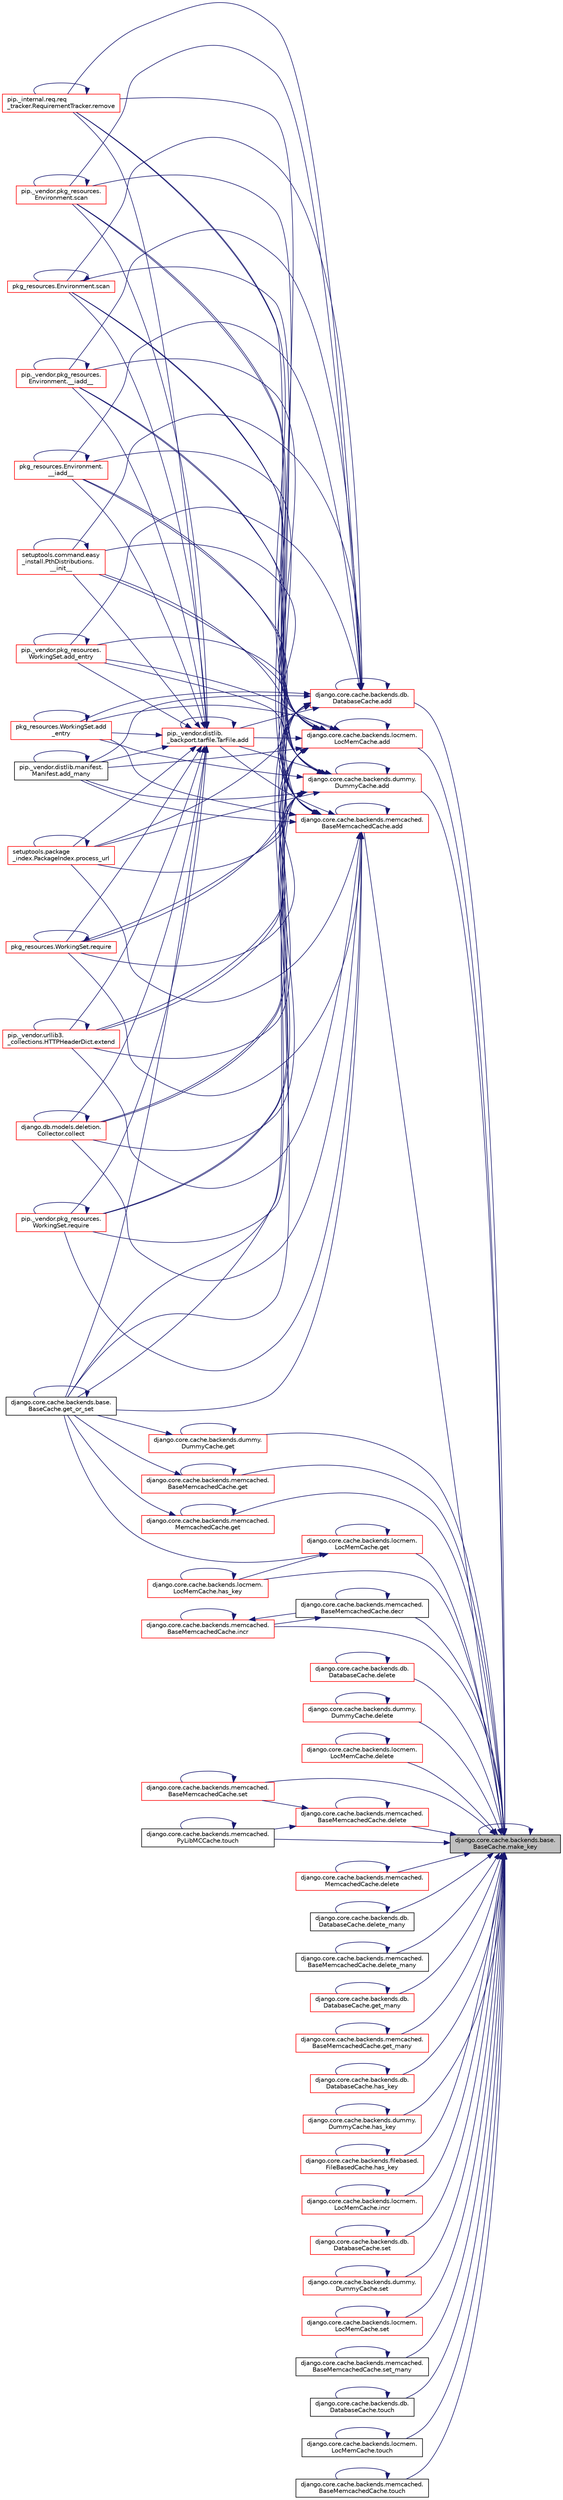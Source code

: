 digraph "django.core.cache.backends.base.BaseCache.make_key"
{
 // LATEX_PDF_SIZE
  edge [fontname="Helvetica",fontsize="10",labelfontname="Helvetica",labelfontsize="10"];
  node [fontname="Helvetica",fontsize="10",shape=record];
  rankdir="RL";
  Node1 [label="django.core.cache.backends.base.\lBaseCache.make_key",height=0.2,width=0.4,color="black", fillcolor="grey75", style="filled", fontcolor="black",tooltip=" "];
  Node1 -> Node2 [dir="back",color="midnightblue",fontsize="10",style="solid",fontname="Helvetica"];
  Node2 [label="django.core.cache.backends.db.\lDatabaseCache.add",height=0.2,width=0.4,color="red", fillcolor="white", style="filled",URL="$d7/dcb/classdjango_1_1core_1_1cache_1_1backends_1_1db_1_1_database_cache.html#ae245db38b54f728e450264e5701c6b52",tooltip=" "];
  Node2 -> Node3 [dir="back",color="midnightblue",fontsize="10",style="solid",fontname="Helvetica"];
  Node3 [label="pip._vendor.pkg_resources.\lEnvironment.__iadd__",height=0.2,width=0.4,color="red", fillcolor="white", style="filled",URL="$de/d79/classpip_1_1__vendor_1_1pkg__resources_1_1_environment.html#ad026f479ac7031c92cf7cec14cef654f",tooltip=" "];
  Node3 -> Node3 [dir="back",color="midnightblue",fontsize="10",style="solid",fontname="Helvetica"];
  Node2 -> Node10 [dir="back",color="midnightblue",fontsize="10",style="solid",fontname="Helvetica"];
  Node10 [label="pkg_resources.Environment.\l__iadd__",height=0.2,width=0.4,color="red", fillcolor="white", style="filled",URL="$dd/d81/classpkg__resources_1_1_environment.html#ac8fc54442fe5e9c647b57320e7ccf78a",tooltip=" "];
  Node10 -> Node10 [dir="back",color="midnightblue",fontsize="10",style="solid",fontname="Helvetica"];
  Node2 -> Node11 [dir="back",color="midnightblue",fontsize="10",style="solid",fontname="Helvetica"];
  Node11 [label="setuptools.command.easy\l_install.PthDistributions.\l__init__",height=0.2,width=0.4,color="red", fillcolor="white", style="filled",URL="$d2/d49/classsetuptools_1_1command_1_1easy__install_1_1_pth_distributions.html#a1ca1a1ca566543e0e54d7ae015a16dc5",tooltip=" "];
  Node11 -> Node11 [dir="back",color="midnightblue",fontsize="10",style="solid",fontname="Helvetica"];
  Node2 -> Node2 [dir="back",color="midnightblue",fontsize="10",style="solid",fontname="Helvetica"];
  Node2 -> Node66 [dir="back",color="midnightblue",fontsize="10",style="solid",fontname="Helvetica"];
  Node66 [label="pip._vendor.distlib.\l_backport.tarfile.TarFile.add",height=0.2,width=0.4,color="red", fillcolor="white", style="filled",URL="$d7/d1d/classpip_1_1__vendor_1_1distlib_1_1__backport_1_1tarfile_1_1_tar_file.html#a79067a66314d66032cb43144c54355a2",tooltip=" "];
  Node66 -> Node3 [dir="back",color="midnightblue",fontsize="10",style="solid",fontname="Helvetica"];
  Node66 -> Node10 [dir="back",color="midnightblue",fontsize="10",style="solid",fontname="Helvetica"];
  Node66 -> Node11 [dir="back",color="midnightblue",fontsize="10",style="solid",fontname="Helvetica"];
  Node66 -> Node66 [dir="back",color="midnightblue",fontsize="10",style="solid",fontname="Helvetica"];
  Node66 -> Node67 [dir="back",color="midnightblue",fontsize="10",style="solid",fontname="Helvetica"];
  Node67 [label="pip._vendor.pkg_resources.\lWorkingSet.add_entry",height=0.2,width=0.4,color="red", fillcolor="white", style="filled",URL="$da/d4f/classpip_1_1__vendor_1_1pkg__resources_1_1_working_set.html#a10dbfcb72bfdc7c7b16d764c7002a87d",tooltip=" "];
  Node67 -> Node67 [dir="back",color="midnightblue",fontsize="10",style="solid",fontname="Helvetica"];
  Node66 -> Node70 [dir="back",color="midnightblue",fontsize="10",style="solid",fontname="Helvetica"];
  Node70 [label="pkg_resources.WorkingSet.add\l_entry",height=0.2,width=0.4,color="red", fillcolor="white", style="filled",URL="$d5/d96/classpkg__resources_1_1_working_set.html#aed20abcb6a85cdc25dff1686ad480958",tooltip=" "];
  Node70 -> Node70 [dir="back",color="midnightblue",fontsize="10",style="solid",fontname="Helvetica"];
  Node66 -> Node71 [dir="back",color="midnightblue",fontsize="10",style="solid",fontname="Helvetica"];
  Node71 [label="pip._vendor.distlib.manifest.\lManifest.add_many",height=0.2,width=0.4,color="black", fillcolor="white", style="filled",URL="$d2/d05/classpip_1_1__vendor_1_1distlib_1_1manifest_1_1_manifest.html#aa18ac58e0425c6d4de8ac182a52145fe",tooltip=" "];
  Node71 -> Node71 [dir="back",color="midnightblue",fontsize="10",style="solid",fontname="Helvetica"];
  Node66 -> Node37 [dir="back",color="midnightblue",fontsize="10",style="solid",fontname="Helvetica"];
  Node37 [label="django.db.models.deletion.\lCollector.collect",height=0.2,width=0.4,color="red", fillcolor="white", style="filled",URL="$d8/dc4/classdjango_1_1db_1_1models_1_1deletion_1_1_collector.html#a44e7793473ae99b03633319af84ad54a",tooltip=" "];
  Node37 -> Node37 [dir="back",color="midnightblue",fontsize="10",style="solid",fontname="Helvetica"];
  Node66 -> Node72 [dir="back",color="midnightblue",fontsize="10",style="solid",fontname="Helvetica"];
  Node72 [label="pip._vendor.urllib3.\l_collections.HTTPHeaderDict.extend",height=0.2,width=0.4,color="red", fillcolor="white", style="filled",URL="$d8/dc7/classpip_1_1__vendor_1_1urllib3_1_1__collections_1_1_h_t_t_p_header_dict.html#a04ea7ef53fe3916a040ec0e8cacc6581",tooltip=" "];
  Node72 -> Node72 [dir="back",color="midnightblue",fontsize="10",style="solid",fontname="Helvetica"];
  Node66 -> Node73 [dir="back",color="midnightblue",fontsize="10",style="solid",fontname="Helvetica"];
  Node73 [label="django.core.cache.backends.base.\lBaseCache.get_or_set",height=0.2,width=0.4,color="black", fillcolor="white", style="filled",URL="$d0/d87/classdjango_1_1core_1_1cache_1_1backends_1_1base_1_1_base_cache.html#ab8fb6d32aa82d027f181414df0f562b3",tooltip=" "];
  Node73 -> Node73 [dir="back",color="midnightblue",fontsize="10",style="solid",fontname="Helvetica"];
  Node66 -> Node74 [dir="back",color="midnightblue",fontsize="10",style="solid",fontname="Helvetica"];
  Node74 [label="setuptools.package\l_index.PackageIndex.process_url",height=0.2,width=0.4,color="red", fillcolor="white", style="filled",URL="$d4/dea/classsetuptools_1_1package__index_1_1_package_index.html#a537fc87df159c2474b7fa0ccac56513d",tooltip=" "];
  Node74 -> Node74 [dir="back",color="midnightblue",fontsize="10",style="solid",fontname="Helvetica"];
  Node66 -> Node84 [dir="back",color="midnightblue",fontsize="10",style="solid",fontname="Helvetica"];
  Node84 [label="pip._internal.req.req\l_tracker.RequirementTracker.remove",height=0.2,width=0.4,color="red", fillcolor="white", style="filled",URL="$da/d8b/classpip_1_1__internal_1_1req_1_1req__tracker_1_1_requirement_tracker.html#a2b63d916ecf3d02c4eb7339df7d2dc3f",tooltip=" "];
  Node84 -> Node84 [dir="back",color="midnightblue",fontsize="10",style="solid",fontname="Helvetica"];
  Node66 -> Node211 [dir="back",color="midnightblue",fontsize="10",style="solid",fontname="Helvetica"];
  Node211 [label="pip._vendor.pkg_resources.\lWorkingSet.require",height=0.2,width=0.4,color="red", fillcolor="white", style="filled",URL="$da/d4f/classpip_1_1__vendor_1_1pkg__resources_1_1_working_set.html#a3e06498f30579d47e25fffe036206a80",tooltip=" "];
  Node211 -> Node211 [dir="back",color="midnightblue",fontsize="10",style="solid",fontname="Helvetica"];
  Node66 -> Node217 [dir="back",color="midnightblue",fontsize="10",style="solid",fontname="Helvetica"];
  Node217 [label="pkg_resources.WorkingSet.require",height=0.2,width=0.4,color="red", fillcolor="white", style="filled",URL="$d5/d96/classpkg__resources_1_1_working_set.html#a335262cb577b8fa37a8fa92cff024cf9",tooltip=" "];
  Node217 -> Node217 [dir="back",color="midnightblue",fontsize="10",style="solid",fontname="Helvetica"];
  Node66 -> Node218 [dir="back",color="midnightblue",fontsize="10",style="solid",fontname="Helvetica"];
  Node218 [label="pip._vendor.pkg_resources.\lEnvironment.scan",height=0.2,width=0.4,color="red", fillcolor="white", style="filled",URL="$de/d79/classpip_1_1__vendor_1_1pkg__resources_1_1_environment.html#ab899471d6564a9869592df78700a24f1",tooltip=" "];
  Node218 -> Node218 [dir="back",color="midnightblue",fontsize="10",style="solid",fontname="Helvetica"];
  Node66 -> Node221 [dir="back",color="midnightblue",fontsize="10",style="solid",fontname="Helvetica"];
  Node221 [label="pkg_resources.Environment.scan",height=0.2,width=0.4,color="red", fillcolor="white", style="filled",URL="$dd/d81/classpkg__resources_1_1_environment.html#a2dd1caa73a329d4c50b0ab9fdec9c1d4",tooltip=" "];
  Node221 -> Node221 [dir="back",color="midnightblue",fontsize="10",style="solid",fontname="Helvetica"];
  Node2 -> Node67 [dir="back",color="midnightblue",fontsize="10",style="solid",fontname="Helvetica"];
  Node2 -> Node70 [dir="back",color="midnightblue",fontsize="10",style="solid",fontname="Helvetica"];
  Node2 -> Node71 [dir="back",color="midnightblue",fontsize="10",style="solid",fontname="Helvetica"];
  Node2 -> Node37 [dir="back",color="midnightblue",fontsize="10",style="solid",fontname="Helvetica"];
  Node2 -> Node72 [dir="back",color="midnightblue",fontsize="10",style="solid",fontname="Helvetica"];
  Node2 -> Node73 [dir="back",color="midnightblue",fontsize="10",style="solid",fontname="Helvetica"];
  Node2 -> Node74 [dir="back",color="midnightblue",fontsize="10",style="solid",fontname="Helvetica"];
  Node2 -> Node84 [dir="back",color="midnightblue",fontsize="10",style="solid",fontname="Helvetica"];
  Node2 -> Node211 [dir="back",color="midnightblue",fontsize="10",style="solid",fontname="Helvetica"];
  Node2 -> Node217 [dir="back",color="midnightblue",fontsize="10",style="solid",fontname="Helvetica"];
  Node2 -> Node218 [dir="back",color="midnightblue",fontsize="10",style="solid",fontname="Helvetica"];
  Node2 -> Node221 [dir="back",color="midnightblue",fontsize="10",style="solid",fontname="Helvetica"];
  Node1 -> Node678 [dir="back",color="midnightblue",fontsize="10",style="solid",fontname="Helvetica"];
  Node678 [label="django.core.cache.backends.dummy.\lDummyCache.add",height=0.2,width=0.4,color="red", fillcolor="white", style="filled",URL="$d6/db9/classdjango_1_1core_1_1cache_1_1backends_1_1dummy_1_1_dummy_cache.html#a01b7633a8c2530f33d4bb79fed4425dd",tooltip=" "];
  Node678 -> Node3 [dir="back",color="midnightblue",fontsize="10",style="solid",fontname="Helvetica"];
  Node678 -> Node10 [dir="back",color="midnightblue",fontsize="10",style="solid",fontname="Helvetica"];
  Node678 -> Node11 [dir="back",color="midnightblue",fontsize="10",style="solid",fontname="Helvetica"];
  Node678 -> Node678 [dir="back",color="midnightblue",fontsize="10",style="solid",fontname="Helvetica"];
  Node678 -> Node66 [dir="back",color="midnightblue",fontsize="10",style="solid",fontname="Helvetica"];
  Node678 -> Node67 [dir="back",color="midnightblue",fontsize="10",style="solid",fontname="Helvetica"];
  Node678 -> Node70 [dir="back",color="midnightblue",fontsize="10",style="solid",fontname="Helvetica"];
  Node678 -> Node71 [dir="back",color="midnightblue",fontsize="10",style="solid",fontname="Helvetica"];
  Node678 -> Node37 [dir="back",color="midnightblue",fontsize="10",style="solid",fontname="Helvetica"];
  Node678 -> Node72 [dir="back",color="midnightblue",fontsize="10",style="solid",fontname="Helvetica"];
  Node678 -> Node73 [dir="back",color="midnightblue",fontsize="10",style="solid",fontname="Helvetica"];
  Node678 -> Node74 [dir="back",color="midnightblue",fontsize="10",style="solid",fontname="Helvetica"];
  Node678 -> Node84 [dir="back",color="midnightblue",fontsize="10",style="solid",fontname="Helvetica"];
  Node678 -> Node211 [dir="back",color="midnightblue",fontsize="10",style="solid",fontname="Helvetica"];
  Node678 -> Node217 [dir="back",color="midnightblue",fontsize="10",style="solid",fontname="Helvetica"];
  Node678 -> Node218 [dir="back",color="midnightblue",fontsize="10",style="solid",fontname="Helvetica"];
  Node678 -> Node221 [dir="back",color="midnightblue",fontsize="10",style="solid",fontname="Helvetica"];
  Node1 -> Node679 [dir="back",color="midnightblue",fontsize="10",style="solid",fontname="Helvetica"];
  Node679 [label="django.core.cache.backends.locmem.\lLocMemCache.add",height=0.2,width=0.4,color="red", fillcolor="white", style="filled",URL="$de/d7d/classdjango_1_1core_1_1cache_1_1backends_1_1locmem_1_1_loc_mem_cache.html#ab05195df25c098785f41338732f157ec",tooltip=" "];
  Node679 -> Node3 [dir="back",color="midnightblue",fontsize="10",style="solid",fontname="Helvetica"];
  Node679 -> Node10 [dir="back",color="midnightblue",fontsize="10",style="solid",fontname="Helvetica"];
  Node679 -> Node11 [dir="back",color="midnightblue",fontsize="10",style="solid",fontname="Helvetica"];
  Node679 -> Node679 [dir="back",color="midnightblue",fontsize="10",style="solid",fontname="Helvetica"];
  Node679 -> Node66 [dir="back",color="midnightblue",fontsize="10",style="solid",fontname="Helvetica"];
  Node679 -> Node67 [dir="back",color="midnightblue",fontsize="10",style="solid",fontname="Helvetica"];
  Node679 -> Node70 [dir="back",color="midnightblue",fontsize="10",style="solid",fontname="Helvetica"];
  Node679 -> Node71 [dir="back",color="midnightblue",fontsize="10",style="solid",fontname="Helvetica"];
  Node679 -> Node37 [dir="back",color="midnightblue",fontsize="10",style="solid",fontname="Helvetica"];
  Node679 -> Node72 [dir="back",color="midnightblue",fontsize="10",style="solid",fontname="Helvetica"];
  Node679 -> Node73 [dir="back",color="midnightblue",fontsize="10",style="solid",fontname="Helvetica"];
  Node679 -> Node74 [dir="back",color="midnightblue",fontsize="10",style="solid",fontname="Helvetica"];
  Node679 -> Node84 [dir="back",color="midnightblue",fontsize="10",style="solid",fontname="Helvetica"];
  Node679 -> Node211 [dir="back",color="midnightblue",fontsize="10",style="solid",fontname="Helvetica"];
  Node679 -> Node217 [dir="back",color="midnightblue",fontsize="10",style="solid",fontname="Helvetica"];
  Node679 -> Node218 [dir="back",color="midnightblue",fontsize="10",style="solid",fontname="Helvetica"];
  Node679 -> Node221 [dir="back",color="midnightblue",fontsize="10",style="solid",fontname="Helvetica"];
  Node1 -> Node680 [dir="back",color="midnightblue",fontsize="10",style="solid",fontname="Helvetica"];
  Node680 [label="django.core.cache.backends.memcached.\lBaseMemcachedCache.add",height=0.2,width=0.4,color="red", fillcolor="white", style="filled",URL="$d3/d36/classdjango_1_1core_1_1cache_1_1backends_1_1memcached_1_1_base_memcached_cache.html#a90346e1cd24f09ee4cb5e97be36a2419",tooltip=" "];
  Node680 -> Node3 [dir="back",color="midnightblue",fontsize="10",style="solid",fontname="Helvetica"];
  Node680 -> Node10 [dir="back",color="midnightblue",fontsize="10",style="solid",fontname="Helvetica"];
  Node680 -> Node11 [dir="back",color="midnightblue",fontsize="10",style="solid",fontname="Helvetica"];
  Node680 -> Node680 [dir="back",color="midnightblue",fontsize="10",style="solid",fontname="Helvetica"];
  Node680 -> Node66 [dir="back",color="midnightblue",fontsize="10",style="solid",fontname="Helvetica"];
  Node680 -> Node67 [dir="back",color="midnightblue",fontsize="10",style="solid",fontname="Helvetica"];
  Node680 -> Node70 [dir="back",color="midnightblue",fontsize="10",style="solid",fontname="Helvetica"];
  Node680 -> Node71 [dir="back",color="midnightblue",fontsize="10",style="solid",fontname="Helvetica"];
  Node680 -> Node37 [dir="back",color="midnightblue",fontsize="10",style="solid",fontname="Helvetica"];
  Node680 -> Node72 [dir="back",color="midnightblue",fontsize="10",style="solid",fontname="Helvetica"];
  Node680 -> Node73 [dir="back",color="midnightblue",fontsize="10",style="solid",fontname="Helvetica"];
  Node680 -> Node74 [dir="back",color="midnightblue",fontsize="10",style="solid",fontname="Helvetica"];
  Node680 -> Node84 [dir="back",color="midnightblue",fontsize="10",style="solid",fontname="Helvetica"];
  Node680 -> Node211 [dir="back",color="midnightblue",fontsize="10",style="solid",fontname="Helvetica"];
  Node680 -> Node217 [dir="back",color="midnightblue",fontsize="10",style="solid",fontname="Helvetica"];
  Node680 -> Node218 [dir="back",color="midnightblue",fontsize="10",style="solid",fontname="Helvetica"];
  Node680 -> Node221 [dir="back",color="midnightblue",fontsize="10",style="solid",fontname="Helvetica"];
  Node1 -> Node681 [dir="back",color="midnightblue",fontsize="10",style="solid",fontname="Helvetica"];
  Node681 [label="django.core.cache.backends.memcached.\lBaseMemcachedCache.decr",height=0.2,width=0.4,color="black", fillcolor="white", style="filled",URL="$d3/d36/classdjango_1_1core_1_1cache_1_1backends_1_1memcached_1_1_base_memcached_cache.html#a602c0679ea26957ad37dff4ad50390fc",tooltip=" "];
  Node681 -> Node681 [dir="back",color="midnightblue",fontsize="10",style="solid",fontname="Helvetica"];
  Node681 -> Node682 [dir="back",color="midnightblue",fontsize="10",style="solid",fontname="Helvetica"];
  Node682 [label="django.core.cache.backends.memcached.\lBaseMemcachedCache.incr",height=0.2,width=0.4,color="red", fillcolor="white", style="filled",URL="$d3/d36/classdjango_1_1core_1_1cache_1_1backends_1_1memcached_1_1_base_memcached_cache.html#a9df7c559d6a3d0fd11e821aec0b09115",tooltip=" "];
  Node682 -> Node681 [dir="back",color="midnightblue",fontsize="10",style="solid",fontname="Helvetica"];
  Node682 -> Node682 [dir="back",color="midnightblue",fontsize="10",style="solid",fontname="Helvetica"];
  Node1 -> Node683 [dir="back",color="midnightblue",fontsize="10",style="solid",fontname="Helvetica"];
  Node683 [label="django.core.cache.backends.db.\lDatabaseCache.delete",height=0.2,width=0.4,color="red", fillcolor="white", style="filled",URL="$d7/dcb/classdjango_1_1core_1_1cache_1_1backends_1_1db_1_1_database_cache.html#ac676b836af729b7a68b7f6f961786122",tooltip=" "];
  Node683 -> Node683 [dir="back",color="midnightblue",fontsize="10",style="solid",fontname="Helvetica"];
  Node1 -> Node684 [dir="back",color="midnightblue",fontsize="10",style="solid",fontname="Helvetica"];
  Node684 [label="django.core.cache.backends.dummy.\lDummyCache.delete",height=0.2,width=0.4,color="red", fillcolor="white", style="filled",URL="$d6/db9/classdjango_1_1core_1_1cache_1_1backends_1_1dummy_1_1_dummy_cache.html#a7ca60b88843cf54787d93aef7385f8ec",tooltip=" "];
  Node684 -> Node684 [dir="back",color="midnightblue",fontsize="10",style="solid",fontname="Helvetica"];
  Node1 -> Node685 [dir="back",color="midnightblue",fontsize="10",style="solid",fontname="Helvetica"];
  Node685 [label="django.core.cache.backends.locmem.\lLocMemCache.delete",height=0.2,width=0.4,color="red", fillcolor="white", style="filled",URL="$de/d7d/classdjango_1_1core_1_1cache_1_1backends_1_1locmem_1_1_loc_mem_cache.html#a88aa484a0388b02b665765bdfb4a3c4d",tooltip=" "];
  Node685 -> Node685 [dir="back",color="midnightblue",fontsize="10",style="solid",fontname="Helvetica"];
  Node1 -> Node686 [dir="back",color="midnightblue",fontsize="10",style="solid",fontname="Helvetica"];
  Node686 [label="django.core.cache.backends.memcached.\lBaseMemcachedCache.delete",height=0.2,width=0.4,color="red", fillcolor="white", style="filled",URL="$d3/d36/classdjango_1_1core_1_1cache_1_1backends_1_1memcached_1_1_base_memcached_cache.html#a54a28ee9f16dabbad5486259aa951701",tooltip=" "];
  Node686 -> Node686 [dir="back",color="midnightblue",fontsize="10",style="solid",fontname="Helvetica"];
  Node686 -> Node687 [dir="back",color="midnightblue",fontsize="10",style="solid",fontname="Helvetica"];
  Node687 [label="django.core.cache.backends.memcached.\lBaseMemcachedCache.set",height=0.2,width=0.4,color="red", fillcolor="white", style="filled",URL="$d3/d36/classdjango_1_1core_1_1cache_1_1backends_1_1memcached_1_1_base_memcached_cache.html#a3291e3f397232802e6e061eb08ab6cac",tooltip=" "];
  Node687 -> Node687 [dir="back",color="midnightblue",fontsize="10",style="solid",fontname="Helvetica"];
  Node686 -> Node703 [dir="back",color="midnightblue",fontsize="10",style="solid",fontname="Helvetica"];
  Node703 [label="django.core.cache.backends.memcached.\lPyLibMCCache.touch",height=0.2,width=0.4,color="black", fillcolor="white", style="filled",URL="$d4/d40/classdjango_1_1core_1_1cache_1_1backends_1_1memcached_1_1_py_lib_m_c_cache.html#a51e0340c39830f0efc7d5f876187d35c",tooltip=" "];
  Node703 -> Node703 [dir="back",color="midnightblue",fontsize="10",style="solid",fontname="Helvetica"];
  Node1 -> Node704 [dir="back",color="midnightblue",fontsize="10",style="solid",fontname="Helvetica"];
  Node704 [label="django.core.cache.backends.memcached.\lMemcachedCache.delete",height=0.2,width=0.4,color="red", fillcolor="white", style="filled",URL="$dd/d33/classdjango_1_1core_1_1cache_1_1backends_1_1memcached_1_1_memcached_cache.html#a63f8c602072b2c6e3c557caa012de90f",tooltip=" "];
  Node704 -> Node704 [dir="back",color="midnightblue",fontsize="10",style="solid",fontname="Helvetica"];
  Node1 -> Node705 [dir="back",color="midnightblue",fontsize="10",style="solid",fontname="Helvetica"];
  Node705 [label="django.core.cache.backends.db.\lDatabaseCache.delete_many",height=0.2,width=0.4,color="black", fillcolor="white", style="filled",URL="$d7/dcb/classdjango_1_1core_1_1cache_1_1backends_1_1db_1_1_database_cache.html#a1ec57aedaf774769751044a407b5807b",tooltip=" "];
  Node705 -> Node705 [dir="back",color="midnightblue",fontsize="10",style="solid",fontname="Helvetica"];
  Node1 -> Node706 [dir="back",color="midnightblue",fontsize="10",style="solid",fontname="Helvetica"];
  Node706 [label="django.core.cache.backends.memcached.\lBaseMemcachedCache.delete_many",height=0.2,width=0.4,color="black", fillcolor="white", style="filled",URL="$d3/d36/classdjango_1_1core_1_1cache_1_1backends_1_1memcached_1_1_base_memcached_cache.html#a2d94e3b39324dcb906bfe0dd5ce332df",tooltip=" "];
  Node706 -> Node706 [dir="back",color="midnightblue",fontsize="10",style="solid",fontname="Helvetica"];
  Node1 -> Node707 [dir="back",color="midnightblue",fontsize="10",style="solid",fontname="Helvetica"];
  Node707 [label="django.core.cache.backends.dummy.\lDummyCache.get",height=0.2,width=0.4,color="red", fillcolor="white", style="filled",URL="$d6/db9/classdjango_1_1core_1_1cache_1_1backends_1_1dummy_1_1_dummy_cache.html#a0fc74695be5f1d34eaae4f5455edbd0d",tooltip=" "];
  Node707 -> Node707 [dir="back",color="midnightblue",fontsize="10",style="solid",fontname="Helvetica"];
  Node707 -> Node73 [dir="back",color="midnightblue",fontsize="10",style="solid",fontname="Helvetica"];
  Node1 -> Node708 [dir="back",color="midnightblue",fontsize="10",style="solid",fontname="Helvetica"];
  Node708 [label="django.core.cache.backends.locmem.\lLocMemCache.get",height=0.2,width=0.4,color="red", fillcolor="white", style="filled",URL="$de/d7d/classdjango_1_1core_1_1cache_1_1backends_1_1locmem_1_1_loc_mem_cache.html#aee6e4a6fe8779d9f0013121059401510",tooltip=" "];
  Node708 -> Node708 [dir="back",color="midnightblue",fontsize="10",style="solid",fontname="Helvetica"];
  Node708 -> Node73 [dir="back",color="midnightblue",fontsize="10",style="solid",fontname="Helvetica"];
  Node708 -> Node709 [dir="back",color="midnightblue",fontsize="10",style="solid",fontname="Helvetica"];
  Node709 [label="django.core.cache.backends.locmem.\lLocMemCache.has_key",height=0.2,width=0.4,color="red", fillcolor="white", style="filled",URL="$de/d7d/classdjango_1_1core_1_1cache_1_1backends_1_1locmem_1_1_loc_mem_cache.html#a55882be07c842c8770fb0c5dc3bda88d",tooltip=" "];
  Node709 -> Node709 [dir="back",color="midnightblue",fontsize="10",style="solid",fontname="Helvetica"];
  Node1 -> Node710 [dir="back",color="midnightblue",fontsize="10",style="solid",fontname="Helvetica"];
  Node710 [label="django.core.cache.backends.memcached.\lBaseMemcachedCache.get",height=0.2,width=0.4,color="red", fillcolor="white", style="filled",URL="$d3/d36/classdjango_1_1core_1_1cache_1_1backends_1_1memcached_1_1_base_memcached_cache.html#a5eb7dd71de7705fc8cba12fc5d441cd7",tooltip=" "];
  Node710 -> Node710 [dir="back",color="midnightblue",fontsize="10",style="solid",fontname="Helvetica"];
  Node710 -> Node73 [dir="back",color="midnightblue",fontsize="10",style="solid",fontname="Helvetica"];
  Node1 -> Node711 [dir="back",color="midnightblue",fontsize="10",style="solid",fontname="Helvetica"];
  Node711 [label="django.core.cache.backends.memcached.\lMemcachedCache.get",height=0.2,width=0.4,color="red", fillcolor="white", style="filled",URL="$dd/d33/classdjango_1_1core_1_1cache_1_1backends_1_1memcached_1_1_memcached_cache.html#a4fffdac71b14afe3d1ab61082c70a179",tooltip=" "];
  Node711 -> Node711 [dir="back",color="midnightblue",fontsize="10",style="solid",fontname="Helvetica"];
  Node711 -> Node73 [dir="back",color="midnightblue",fontsize="10",style="solid",fontname="Helvetica"];
  Node1 -> Node712 [dir="back",color="midnightblue",fontsize="10",style="solid",fontname="Helvetica"];
  Node712 [label="django.core.cache.backends.db.\lDatabaseCache.get_many",height=0.2,width=0.4,color="red", fillcolor="white", style="filled",URL="$d7/dcb/classdjango_1_1core_1_1cache_1_1backends_1_1db_1_1_database_cache.html#afbcf180cfd0ed6a33427025206706ad3",tooltip=" "];
  Node712 -> Node712 [dir="back",color="midnightblue",fontsize="10",style="solid",fontname="Helvetica"];
  Node1 -> Node713 [dir="back",color="midnightblue",fontsize="10",style="solid",fontname="Helvetica"];
  Node713 [label="django.core.cache.backends.memcached.\lBaseMemcachedCache.get_many",height=0.2,width=0.4,color="red", fillcolor="white", style="filled",URL="$d3/d36/classdjango_1_1core_1_1cache_1_1backends_1_1memcached_1_1_base_memcached_cache.html#a9e82e226f73591dfa25f179ce7119815",tooltip=" "];
  Node713 -> Node713 [dir="back",color="midnightblue",fontsize="10",style="solid",fontname="Helvetica"];
  Node1 -> Node208 [dir="back",color="midnightblue",fontsize="10",style="solid",fontname="Helvetica"];
  Node208 [label="django.core.cache.backends.db.\lDatabaseCache.has_key",height=0.2,width=0.4,color="red", fillcolor="white", style="filled",URL="$d7/dcb/classdjango_1_1core_1_1cache_1_1backends_1_1db_1_1_database_cache.html#a612889ad62de99366e4b53f7f2925142",tooltip=" "];
  Node208 -> Node208 [dir="back",color="midnightblue",fontsize="10",style="solid",fontname="Helvetica"];
  Node1 -> Node714 [dir="back",color="midnightblue",fontsize="10",style="solid",fontname="Helvetica"];
  Node714 [label="django.core.cache.backends.dummy.\lDummyCache.has_key",height=0.2,width=0.4,color="red", fillcolor="white", style="filled",URL="$d6/db9/classdjango_1_1core_1_1cache_1_1backends_1_1dummy_1_1_dummy_cache.html#a619b85c82617704dbd683275d77a275c",tooltip=" "];
  Node714 -> Node714 [dir="back",color="midnightblue",fontsize="10",style="solid",fontname="Helvetica"];
  Node1 -> Node246 [dir="back",color="midnightblue",fontsize="10",style="solid",fontname="Helvetica"];
  Node246 [label="django.core.cache.backends.filebased.\lFileBasedCache.has_key",height=0.2,width=0.4,color="red", fillcolor="white", style="filled",URL="$df/d01/classdjango_1_1core_1_1cache_1_1backends_1_1filebased_1_1_file_based_cache.html#acc9205b707f45376c76cd02779d52dc2",tooltip=" "];
  Node246 -> Node246 [dir="back",color="midnightblue",fontsize="10",style="solid",fontname="Helvetica"];
  Node1 -> Node709 [dir="back",color="midnightblue",fontsize="10",style="solid",fontname="Helvetica"];
  Node1 -> Node715 [dir="back",color="midnightblue",fontsize="10",style="solid",fontname="Helvetica"];
  Node715 [label="django.core.cache.backends.locmem.\lLocMemCache.incr",height=0.2,width=0.4,color="red", fillcolor="white", style="filled",URL="$de/d7d/classdjango_1_1core_1_1cache_1_1backends_1_1locmem_1_1_loc_mem_cache.html#a3f24046c9d618f8843cf4cd904ed0243",tooltip=" "];
  Node715 -> Node715 [dir="back",color="midnightblue",fontsize="10",style="solid",fontname="Helvetica"];
  Node1 -> Node682 [dir="back",color="midnightblue",fontsize="10",style="solid",fontname="Helvetica"];
  Node1 -> Node1 [dir="back",color="midnightblue",fontsize="10",style="solid",fontname="Helvetica"];
  Node1 -> Node716 [dir="back",color="midnightblue",fontsize="10",style="solid",fontname="Helvetica"];
  Node716 [label="django.core.cache.backends.db.\lDatabaseCache.set",height=0.2,width=0.4,color="red", fillcolor="white", style="filled",URL="$d7/dcb/classdjango_1_1core_1_1cache_1_1backends_1_1db_1_1_database_cache.html#a07cc9ad1f391bb937b3d3fbfc51a967b",tooltip=" "];
  Node716 -> Node716 [dir="back",color="midnightblue",fontsize="10",style="solid",fontname="Helvetica"];
  Node1 -> Node717 [dir="back",color="midnightblue",fontsize="10",style="solid",fontname="Helvetica"];
  Node717 [label="django.core.cache.backends.dummy.\lDummyCache.set",height=0.2,width=0.4,color="red", fillcolor="white", style="filled",URL="$d6/db9/classdjango_1_1core_1_1cache_1_1backends_1_1dummy_1_1_dummy_cache.html#a4c9c48392e35880c3ca368991e01da99",tooltip=" "];
  Node717 -> Node717 [dir="back",color="midnightblue",fontsize="10",style="solid",fontname="Helvetica"];
  Node1 -> Node718 [dir="back",color="midnightblue",fontsize="10",style="solid",fontname="Helvetica"];
  Node718 [label="django.core.cache.backends.locmem.\lLocMemCache.set",height=0.2,width=0.4,color="red", fillcolor="white", style="filled",URL="$de/d7d/classdjango_1_1core_1_1cache_1_1backends_1_1locmem_1_1_loc_mem_cache.html#a42f8565099ba8c72c1d145296c42165d",tooltip=" "];
  Node718 -> Node718 [dir="back",color="midnightblue",fontsize="10",style="solid",fontname="Helvetica"];
  Node1 -> Node687 [dir="back",color="midnightblue",fontsize="10",style="solid",fontname="Helvetica"];
  Node1 -> Node719 [dir="back",color="midnightblue",fontsize="10",style="solid",fontname="Helvetica"];
  Node719 [label="django.core.cache.backends.memcached.\lBaseMemcachedCache.set_many",height=0.2,width=0.4,color="black", fillcolor="white", style="filled",URL="$d3/d36/classdjango_1_1core_1_1cache_1_1backends_1_1memcached_1_1_base_memcached_cache.html#a46548d985b1d304384694ff2557fc052",tooltip=" "];
  Node719 -> Node719 [dir="back",color="midnightblue",fontsize="10",style="solid",fontname="Helvetica"];
  Node1 -> Node720 [dir="back",color="midnightblue",fontsize="10",style="solid",fontname="Helvetica"];
  Node720 [label="django.core.cache.backends.db.\lDatabaseCache.touch",height=0.2,width=0.4,color="black", fillcolor="white", style="filled",URL="$d7/dcb/classdjango_1_1core_1_1cache_1_1backends_1_1db_1_1_database_cache.html#afc4f233a88c8a3d92f669dab94105671",tooltip=" "];
  Node720 -> Node720 [dir="back",color="midnightblue",fontsize="10",style="solid",fontname="Helvetica"];
  Node1 -> Node721 [dir="back",color="midnightblue",fontsize="10",style="solid",fontname="Helvetica"];
  Node721 [label="django.core.cache.backends.locmem.\lLocMemCache.touch",height=0.2,width=0.4,color="black", fillcolor="white", style="filled",URL="$de/d7d/classdjango_1_1core_1_1cache_1_1backends_1_1locmem_1_1_loc_mem_cache.html#a1b6d5c364c16a182d8dc6f5f82b47efa",tooltip=" "];
  Node721 -> Node721 [dir="back",color="midnightblue",fontsize="10",style="solid",fontname="Helvetica"];
  Node1 -> Node722 [dir="back",color="midnightblue",fontsize="10",style="solid",fontname="Helvetica"];
  Node722 [label="django.core.cache.backends.memcached.\lBaseMemcachedCache.touch",height=0.2,width=0.4,color="black", fillcolor="white", style="filled",URL="$d3/d36/classdjango_1_1core_1_1cache_1_1backends_1_1memcached_1_1_base_memcached_cache.html#aa9a1d6988222485c2dbe4993ae47cdf7",tooltip=" "];
  Node722 -> Node722 [dir="back",color="midnightblue",fontsize="10",style="solid",fontname="Helvetica"];
  Node1 -> Node703 [dir="back",color="midnightblue",fontsize="10",style="solid",fontname="Helvetica"];
}
